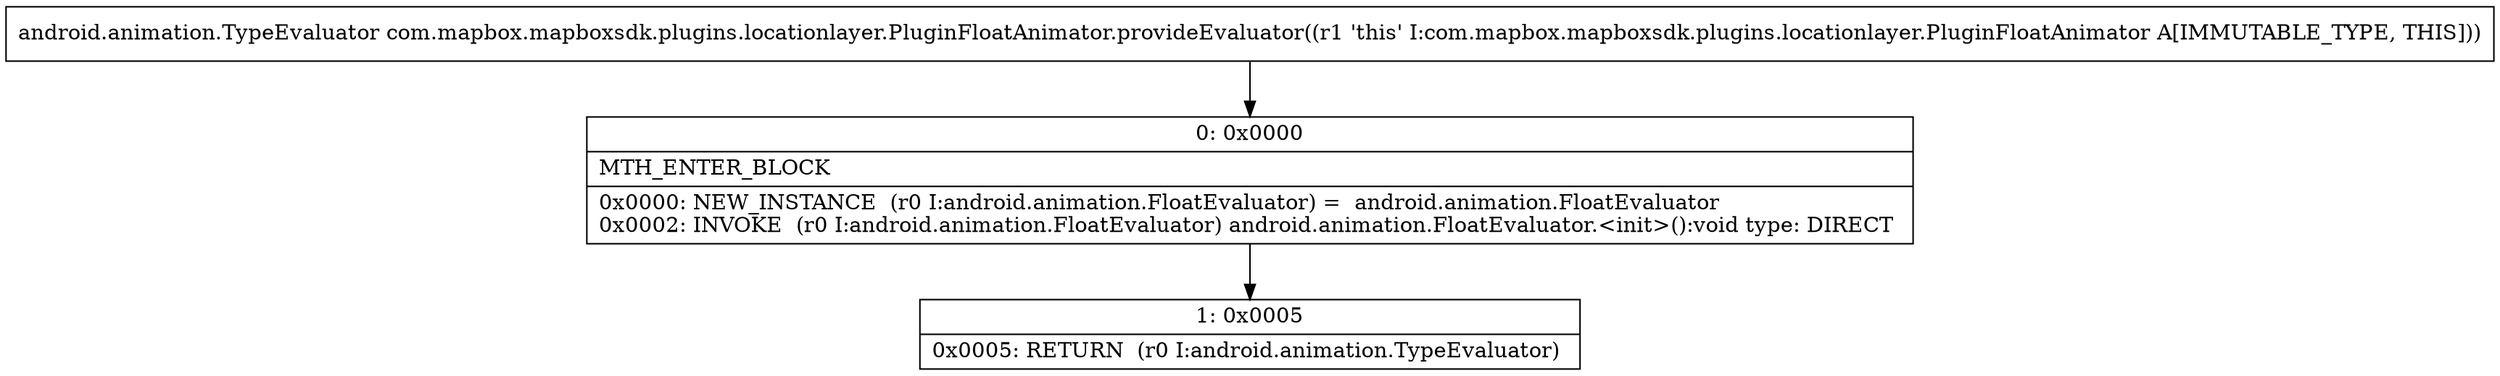 digraph "CFG forcom.mapbox.mapboxsdk.plugins.locationlayer.PluginFloatAnimator.provideEvaluator()Landroid\/animation\/TypeEvaluator;" {
Node_0 [shape=record,label="{0\:\ 0x0000|MTH_ENTER_BLOCK\l|0x0000: NEW_INSTANCE  (r0 I:android.animation.FloatEvaluator) =  android.animation.FloatEvaluator \l0x0002: INVOKE  (r0 I:android.animation.FloatEvaluator) android.animation.FloatEvaluator.\<init\>():void type: DIRECT \l}"];
Node_1 [shape=record,label="{1\:\ 0x0005|0x0005: RETURN  (r0 I:android.animation.TypeEvaluator) \l}"];
MethodNode[shape=record,label="{android.animation.TypeEvaluator com.mapbox.mapboxsdk.plugins.locationlayer.PluginFloatAnimator.provideEvaluator((r1 'this' I:com.mapbox.mapboxsdk.plugins.locationlayer.PluginFloatAnimator A[IMMUTABLE_TYPE, THIS])) }"];
MethodNode -> Node_0;
Node_0 -> Node_1;
}

